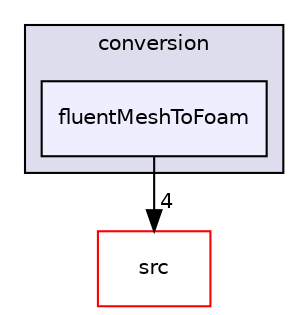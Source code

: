 digraph "applications/utilities/mesh/conversion/fluentMeshToFoam" {
  bgcolor=transparent;
  compound=true
  node [ fontsize="10", fontname="Helvetica"];
  edge [ labelfontsize="10", labelfontname="Helvetica"];
  subgraph clusterdir_5148cfe1bce83bc5fdc09a52963260a1 {
    graph [ bgcolor="#ddddee", pencolor="black", label="conversion" fontname="Helvetica", fontsize="10", URL="dir_5148cfe1bce83bc5fdc09a52963260a1.html"]
  dir_b9713b4cea2ce4e7506fc6820e35d935 [shape=box, label="fluentMeshToFoam", style="filled", fillcolor="#eeeeff", pencolor="black", URL="dir_b9713b4cea2ce4e7506fc6820e35d935.html"];
  }
  dir_68267d1309a1af8e8297ef4c3efbcdba [shape=box label="src" color="red" URL="dir_68267d1309a1af8e8297ef4c3efbcdba.html"];
  dir_b9713b4cea2ce4e7506fc6820e35d935->dir_68267d1309a1af8e8297ef4c3efbcdba [headlabel="4", labeldistance=1.5 headhref="dir_000476_000735.html"];
}
